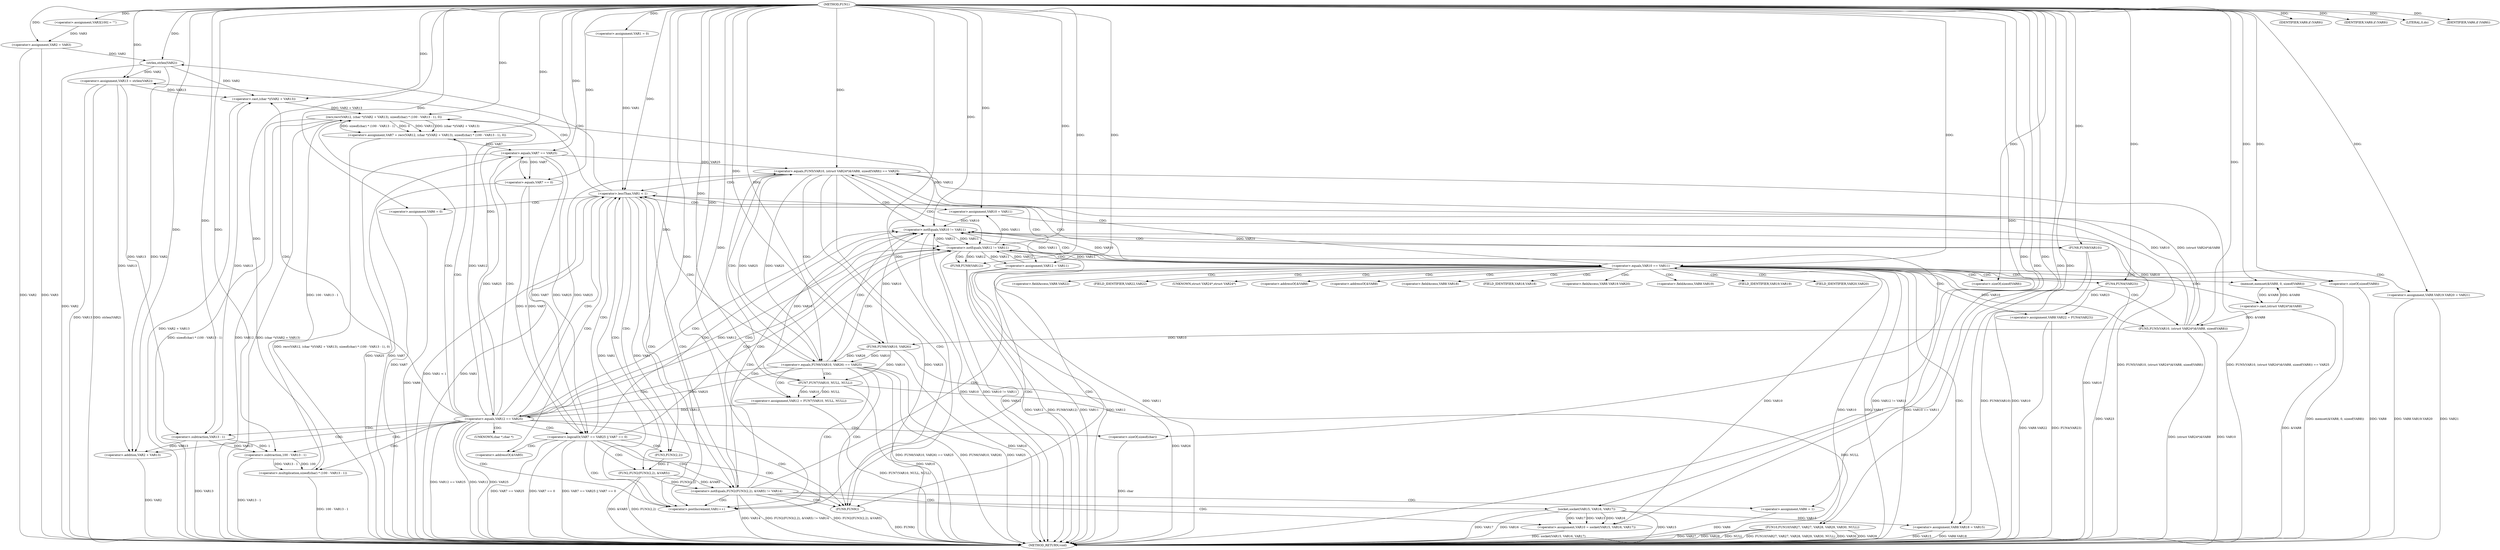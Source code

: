 digraph FUN1 {  
"1000100" [label = "(METHOD,FUN1)" ]
"1000288" [label = "(METHOD_RETURN,void)" ]
"1000105" [label = "(<operator>.assignment,VAR3[100] = \"\")" ]
"1000108" [label = "(<operator>.assignment,VAR2 = VAR3)" ]
"1000112" [label = "(<operator>.assignment,VAR1 = 0)" ]
"1000115" [label = "(<operator>.lessThan,VAR1 < 1)" ]
"1000118" [label = "(<operator>.postIncrement,VAR1++)" ]
"1000124" [label = "(<operator>.assignment,VAR6 = 0)" ]
"1000131" [label = "(<operator>.assignment,VAR10 = VAR11)" ]
"1000135" [label = "(<operator>.assignment,VAR12 = VAR11)" ]
"1000139" [label = "(<operator>.assignment,VAR13 = strlen(VAR2))" ]
"1000141" [label = "(strlen,strlen(VAR2))" ]
"1000146" [label = "(<operator>.notEquals,FUN2(FUN3(2,2), &VAR5) != VAR14)" ]
"1000147" [label = "(FUN2,FUN2(FUN3(2,2), &VAR5))" ]
"1000148" [label = "(FUN3,FUN3(2,2))" ]
"1000156" [label = "(<operator>.assignment,VAR6 = 1)" ]
"1000159" [label = "(<operator>.assignment,VAR10 = socket(VAR15, VAR16, VAR17))" ]
"1000161" [label = "(socket,socket(VAR15, VAR16, VAR17))" ]
"1000166" [label = "(<operator>.equals,VAR10 == VAR11)" ]
"1000171" [label = "(memset,memset(&VAR8, 0, sizeof(VAR8)))" ]
"1000175" [label = "(<operator>.sizeOf,sizeof(VAR8))" ]
"1000177" [label = "(<operator>.assignment,VAR8.VAR18 = VAR15)" ]
"1000182" [label = "(<operator>.assignment,VAR8.VAR19.VAR20 = VAR21)" ]
"1000189" [label = "(<operator>.assignment,VAR8.VAR22 = FUN4(VAR23))" ]
"1000193" [label = "(FUN4,FUN4(VAR23))" ]
"1000196" [label = "(<operator>.equals,FUN5(VAR10, (struct VAR24*)&VAR8, sizeof(VAR8)) == VAR25)" ]
"1000197" [label = "(FUN5,FUN5(VAR10, (struct VAR24*)&VAR8, sizeof(VAR8)))" ]
"1000199" [label = "(<operator>.cast,(struct VAR24*)&VAR8)" ]
"1000203" [label = "(<operator>.sizeOf,sizeof(VAR8))" ]
"1000209" [label = "(<operator>.equals,FUN6(VAR10, VAR26) == VAR25)" ]
"1000210" [label = "(FUN6,FUN6(VAR10, VAR26))" ]
"1000216" [label = "(<operator>.assignment,VAR12 = FUN7(VAR10, NULL, NULL))" ]
"1000218" [label = "(FUN7,FUN7(VAR10, NULL, NULL))" ]
"1000223" [label = "(<operator>.equals,VAR12 == VAR25)" ]
"1000228" [label = "(<operator>.assignment,VAR7 = recv(VAR12, (char *)(VAR2 + VAR13), sizeof(char) * (100 - VAR13 - 1), 0))" ]
"1000230" [label = "(recv,recv(VAR12, (char *)(VAR2 + VAR13), sizeof(char) * (100 - VAR13 - 1), 0))" ]
"1000232" [label = "(<operator>.cast,(char *)(VAR2 + VAR13))" ]
"1000234" [label = "(<operator>.addition,VAR2 + VAR13)" ]
"1000237" [label = "(<operator>.multiplication,sizeof(char) * (100 - VAR13 - 1))" ]
"1000238" [label = "(<operator>.sizeOf,sizeof(char))" ]
"1000240" [label = "(<operator>.subtraction,100 - VAR13 - 1)" ]
"1000242" [label = "(<operator>.subtraction,VAR13 - 1)" ]
"1000247" [label = "(<operator>.logicalOr,VAR7 == VAR25 || VAR7 == 0)" ]
"1000248" [label = "(<operator>.equals,VAR7 == VAR25)" ]
"1000251" [label = "(<operator>.equals,VAR7 == 0)" ]
"1000257" [label = "(IDENTIFIER,VAR9,if (VAR9))" ]
"1000260" [label = "(IDENTIFIER,VAR9,if (VAR9))" ]
"1000262" [label = "(LITERAL,0,do)" ]
"1000264" [label = "(<operator>.notEquals,VAR10 != VAR11)" ]
"1000268" [label = "(FUN8,FUN8(VAR10))" ]
"1000271" [label = "(<operator>.notEquals,VAR12 != VAR11)" ]
"1000275" [label = "(FUN8,FUN8(VAR12))" ]
"1000278" [label = "(IDENTIFIER,VAR6,if (VAR6))" ]
"1000280" [label = "(FUN9,FUN9())" ]
"1000281" [label = "(FUN10,FUN10(VAR27, VAR27, VAR28, VAR29, VAR30, NULL))" ]
"1000151" [label = "(<operator>.addressOf,&VAR5)" ]
"1000172" [label = "(<operator>.addressOf,&VAR8)" ]
"1000178" [label = "(<operator>.fieldAccess,VAR8.VAR18)" ]
"1000180" [label = "(FIELD_IDENTIFIER,VAR18,VAR18)" ]
"1000183" [label = "(<operator>.fieldAccess,VAR8.VAR19.VAR20)" ]
"1000184" [label = "(<operator>.fieldAccess,VAR8.VAR19)" ]
"1000186" [label = "(FIELD_IDENTIFIER,VAR19,VAR19)" ]
"1000187" [label = "(FIELD_IDENTIFIER,VAR20,VAR20)" ]
"1000190" [label = "(<operator>.fieldAccess,VAR8.VAR22)" ]
"1000192" [label = "(FIELD_IDENTIFIER,VAR22,VAR22)" ]
"1000200" [label = "(UNKNOWN,struct VAR24*,struct VAR24*)" ]
"1000201" [label = "(<operator>.addressOf,&VAR8)" ]
"1000233" [label = "(UNKNOWN,char *,char *)" ]
  "1000177" -> "1000288"  [ label = "DDG: VAR15"] 
  "1000147" -> "1000288"  [ label = "DDG: FUN3(2,2)"] 
  "1000146" -> "1000288"  [ label = "DDG: VAR14"] 
  "1000210" -> "1000288"  [ label = "DDG: VAR26"] 
  "1000196" -> "1000288"  [ label = "DDG: VAR25"] 
  "1000247" -> "1000288"  [ label = "DDG: VAR7 == VAR25"] 
  "1000182" -> "1000288"  [ label = "DDG: VAR21"] 
  "1000177" -> "1000288"  [ label = "DDG: VAR8.VAR18"] 
  "1000166" -> "1000288"  [ label = "DDG: VAR11"] 
  "1000281" -> "1000288"  [ label = "DDG: VAR30"] 
  "1000161" -> "1000288"  [ label = "DDG: VAR17"] 
  "1000141" -> "1000288"  [ label = "DDG: VAR2"] 
  "1000223" -> "1000288"  [ label = "DDG: VAR25"] 
  "1000247" -> "1000288"  [ label = "DDG: VAR7 == 0"] 
  "1000124" -> "1000288"  [ label = "DDG: VAR6"] 
  "1000193" -> "1000288"  [ label = "DDG: VAR23"] 
  "1000199" -> "1000288"  [ label = "DDG: &VAR8"] 
  "1000223" -> "1000288"  [ label = "DDG: VAR12 == VAR25"] 
  "1000230" -> "1000288"  [ label = "DDG: sizeof(char) * (100 - VAR13 - 1)"] 
  "1000209" -> "1000288"  [ label = "DDG: FUN6(VAR10, VAR26) == VAR25"] 
  "1000281" -> "1000288"  [ label = "DDG: VAR29"] 
  "1000281" -> "1000288"  [ label = "DDG: VAR27"] 
  "1000281" -> "1000288"  [ label = "DDG: VAR28"] 
  "1000209" -> "1000288"  [ label = "DDG: FUN6(VAR10, VAR26)"] 
  "1000147" -> "1000288"  [ label = "DDG: &VAR5"] 
  "1000238" -> "1000288"  [ label = "DDG: char"] 
  "1000275" -> "1000288"  [ label = "DDG: FUN8(VAR12)"] 
  "1000234" -> "1000288"  [ label = "DDG: VAR2"] 
  "1000280" -> "1000288"  [ label = "DDG: FUN9()"] 
  "1000189" -> "1000288"  [ label = "DDG: VAR8.VAR22"] 
  "1000156" -> "1000288"  [ label = "DDG: VAR6"] 
  "1000281" -> "1000288"  [ label = "DDG: NULL"] 
  "1000218" -> "1000288"  [ label = "DDG: VAR10"] 
  "1000237" -> "1000288"  [ label = "DDG: 100 - VAR13 - 1"] 
  "1000131" -> "1000288"  [ label = "DDG: VAR10"] 
  "1000139" -> "1000288"  [ label = "DDG: strlen(VAR2)"] 
  "1000139" -> "1000288"  [ label = "DDG: VAR13"] 
  "1000264" -> "1000288"  [ label = "DDG: VAR10"] 
  "1000268" -> "1000288"  [ label = "DDG: VAR10"] 
  "1000166" -> "1000288"  [ label = "DDG: VAR10 == VAR11"] 
  "1000268" -> "1000288"  [ label = "DDG: FUN8(VAR10)"] 
  "1000251" -> "1000288"  [ label = "DDG: VAR7"] 
  "1000166" -> "1000288"  [ label = "DDG: VAR10"] 
  "1000115" -> "1000288"  [ label = "DDG: VAR1 < 1"] 
  "1000264" -> "1000288"  [ label = "DDG: VAR10 != VAR11"] 
  "1000216" -> "1000288"  [ label = "DDG: FUN7(VAR10, NULL, NULL)"] 
  "1000230" -> "1000288"  [ label = "DDG: VAR12"] 
  "1000275" -> "1000288"  [ label = "DDG: VAR12"] 
  "1000196" -> "1000288"  [ label = "DDG: FUN5(VAR10, (struct VAR24*)&VAR8, sizeof(VAR8))"] 
  "1000197" -> "1000288"  [ label = "DDG: (struct VAR24*)&VAR8"] 
  "1000271" -> "1000288"  [ label = "DDG: VAR11"] 
  "1000230" -> "1000288"  [ label = "DDG: (char *)(VAR2 + VAR13)"] 
  "1000209" -> "1000288"  [ label = "DDG: VAR25"] 
  "1000189" -> "1000288"  [ label = "DDG: FUN4(VAR23)"] 
  "1000210" -> "1000288"  [ label = "DDG: VAR10"] 
  "1000281" -> "1000288"  [ label = "DDG: FUN10(VAR27, VAR27, VAR28, VAR29, VAR30, NULL)"] 
  "1000108" -> "1000288"  [ label = "DDG: VAR3"] 
  "1000232" -> "1000288"  [ label = "DDG: VAR2 + VAR13"] 
  "1000228" -> "1000288"  [ label = "DDG: recv(VAR12, (char *)(VAR2 + VAR13), sizeof(char) * (100 - VAR13 - 1), 0)"] 
  "1000135" -> "1000288"  [ label = "DDG: VAR12"] 
  "1000240" -> "1000288"  [ label = "DDG: VAR13 - 1"] 
  "1000171" -> "1000288"  [ label = "DDG: memset(&VAR8, 0, sizeof(VAR8))"] 
  "1000248" -> "1000288"  [ label = "DDG: VAR25"] 
  "1000271" -> "1000288"  [ label = "DDG: VAR12"] 
  "1000161" -> "1000288"  [ label = "DDG: VAR16"] 
  "1000196" -> "1000288"  [ label = "DDG: FUN5(VAR10, (struct VAR24*)&VAR8, sizeof(VAR8)) == VAR25"] 
  "1000161" -> "1000288"  [ label = "DDG: VAR15"] 
  "1000146" -> "1000288"  [ label = "DDG: FUN2(FUN3(2,2), &VAR5) != VAR14"] 
  "1000146" -> "1000288"  [ label = "DDG: FUN2(FUN3(2,2), &VAR5)"] 
  "1000159" -> "1000288"  [ label = "DDG: socket(VAR15, VAR16, VAR17)"] 
  "1000271" -> "1000288"  [ label = "DDG: VAR12 != VAR11"] 
  "1000115" -> "1000288"  [ label = "DDG: VAR1"] 
  "1000182" -> "1000288"  [ label = "DDG: VAR8.VAR19.VAR20"] 
  "1000135" -> "1000288"  [ label = "DDG: VAR11"] 
  "1000242" -> "1000288"  [ label = "DDG: VAR13"] 
  "1000108" -> "1000288"  [ label = "DDG: VAR2"] 
  "1000247" -> "1000288"  [ label = "DDG: VAR7 == VAR25 || VAR7 == 0"] 
  "1000248" -> "1000288"  [ label = "DDG: VAR7"] 
  "1000223" -> "1000288"  [ label = "DDG: VAR12"] 
  "1000203" -> "1000288"  [ label = "DDG: VAR8"] 
  "1000197" -> "1000288"  [ label = "DDG: VAR10"] 
  "1000100" -> "1000105"  [ label = "DDG: "] 
  "1000105" -> "1000108"  [ label = "DDG: VAR3"] 
  "1000100" -> "1000108"  [ label = "DDG: "] 
  "1000100" -> "1000112"  [ label = "DDG: "] 
  "1000112" -> "1000115"  [ label = "DDG: VAR1"] 
  "1000118" -> "1000115"  [ label = "DDG: VAR1"] 
  "1000100" -> "1000115"  [ label = "DDG: "] 
  "1000115" -> "1000118"  [ label = "DDG: VAR1"] 
  "1000100" -> "1000118"  [ label = "DDG: "] 
  "1000100" -> "1000124"  [ label = "DDG: "] 
  "1000271" -> "1000131"  [ label = "DDG: VAR11"] 
  "1000100" -> "1000131"  [ label = "DDG: "] 
  "1000100" -> "1000135"  [ label = "DDG: "] 
  "1000271" -> "1000135"  [ label = "DDG: VAR11"] 
  "1000141" -> "1000139"  [ label = "DDG: VAR2"] 
  "1000100" -> "1000139"  [ label = "DDG: "] 
  "1000108" -> "1000141"  [ label = "DDG: VAR2"] 
  "1000100" -> "1000141"  [ label = "DDG: "] 
  "1000147" -> "1000146"  [ label = "DDG: FUN3(2,2)"] 
  "1000147" -> "1000146"  [ label = "DDG: &VAR5"] 
  "1000148" -> "1000147"  [ label = "DDG: 2"] 
  "1000100" -> "1000148"  [ label = "DDG: "] 
  "1000100" -> "1000146"  [ label = "DDG: "] 
  "1000100" -> "1000156"  [ label = "DDG: "] 
  "1000161" -> "1000159"  [ label = "DDG: VAR15"] 
  "1000161" -> "1000159"  [ label = "DDG: VAR16"] 
  "1000161" -> "1000159"  [ label = "DDG: VAR17"] 
  "1000100" -> "1000159"  [ label = "DDG: "] 
  "1000100" -> "1000161"  [ label = "DDG: "] 
  "1000159" -> "1000166"  [ label = "DDG: VAR10"] 
  "1000100" -> "1000166"  [ label = "DDG: "] 
  "1000271" -> "1000166"  [ label = "DDG: VAR11"] 
  "1000199" -> "1000171"  [ label = "DDG: &VAR8"] 
  "1000100" -> "1000171"  [ label = "DDG: "] 
  "1000100" -> "1000175"  [ label = "DDG: "] 
  "1000161" -> "1000177"  [ label = "DDG: VAR15"] 
  "1000100" -> "1000177"  [ label = "DDG: "] 
  "1000100" -> "1000182"  [ label = "DDG: "] 
  "1000193" -> "1000189"  [ label = "DDG: VAR23"] 
  "1000100" -> "1000193"  [ label = "DDG: "] 
  "1000197" -> "1000196"  [ label = "DDG: VAR10"] 
  "1000197" -> "1000196"  [ label = "DDG: (struct VAR24*)&VAR8"] 
  "1000166" -> "1000197"  [ label = "DDG: VAR10"] 
  "1000100" -> "1000197"  [ label = "DDG: "] 
  "1000199" -> "1000197"  [ label = "DDG: &VAR8"] 
  "1000171" -> "1000199"  [ label = "DDG: &VAR8"] 
  "1000100" -> "1000203"  [ label = "DDG: "] 
  "1000223" -> "1000196"  [ label = "DDG: VAR25"] 
  "1000209" -> "1000196"  [ label = "DDG: VAR25"] 
  "1000248" -> "1000196"  [ label = "DDG: VAR25"] 
  "1000100" -> "1000196"  [ label = "DDG: "] 
  "1000210" -> "1000209"  [ label = "DDG: VAR10"] 
  "1000210" -> "1000209"  [ label = "DDG: VAR26"] 
  "1000197" -> "1000210"  [ label = "DDG: VAR10"] 
  "1000100" -> "1000210"  [ label = "DDG: "] 
  "1000196" -> "1000209"  [ label = "DDG: VAR25"] 
  "1000100" -> "1000209"  [ label = "DDG: "] 
  "1000218" -> "1000216"  [ label = "DDG: VAR10"] 
  "1000218" -> "1000216"  [ label = "DDG: NULL"] 
  "1000100" -> "1000216"  [ label = "DDG: "] 
  "1000210" -> "1000218"  [ label = "DDG: VAR10"] 
  "1000100" -> "1000218"  [ label = "DDG: "] 
  "1000216" -> "1000223"  [ label = "DDG: VAR12"] 
  "1000100" -> "1000223"  [ label = "DDG: "] 
  "1000209" -> "1000223"  [ label = "DDG: VAR25"] 
  "1000230" -> "1000228"  [ label = "DDG: VAR12"] 
  "1000230" -> "1000228"  [ label = "DDG: (char *)(VAR2 + VAR13)"] 
  "1000230" -> "1000228"  [ label = "DDG: sizeof(char) * (100 - VAR13 - 1)"] 
  "1000230" -> "1000228"  [ label = "DDG: 0"] 
  "1000100" -> "1000228"  [ label = "DDG: "] 
  "1000223" -> "1000230"  [ label = "DDG: VAR12"] 
  "1000100" -> "1000230"  [ label = "DDG: "] 
  "1000232" -> "1000230"  [ label = "DDG: VAR2 + VAR13"] 
  "1000141" -> "1000232"  [ label = "DDG: VAR2"] 
  "1000100" -> "1000232"  [ label = "DDG: "] 
  "1000139" -> "1000232"  [ label = "DDG: VAR13"] 
  "1000242" -> "1000232"  [ label = "DDG: VAR13"] 
  "1000141" -> "1000234"  [ label = "DDG: VAR2"] 
  "1000100" -> "1000234"  [ label = "DDG: "] 
  "1000139" -> "1000234"  [ label = "DDG: VAR13"] 
  "1000242" -> "1000234"  [ label = "DDG: VAR13"] 
  "1000237" -> "1000230"  [ label = "DDG: 100 - VAR13 - 1"] 
  "1000100" -> "1000237"  [ label = "DDG: "] 
  "1000100" -> "1000238"  [ label = "DDG: "] 
  "1000240" -> "1000237"  [ label = "DDG: 100"] 
  "1000240" -> "1000237"  [ label = "DDG: VAR13 - 1"] 
  "1000100" -> "1000240"  [ label = "DDG: "] 
  "1000242" -> "1000240"  [ label = "DDG: VAR13"] 
  "1000242" -> "1000240"  [ label = "DDG: 1"] 
  "1000100" -> "1000242"  [ label = "DDG: "] 
  "1000139" -> "1000242"  [ label = "DDG: VAR13"] 
  "1000248" -> "1000247"  [ label = "DDG: VAR7"] 
  "1000248" -> "1000247"  [ label = "DDG: VAR25"] 
  "1000228" -> "1000248"  [ label = "DDG: VAR7"] 
  "1000100" -> "1000248"  [ label = "DDG: "] 
  "1000223" -> "1000248"  [ label = "DDG: VAR25"] 
  "1000251" -> "1000247"  [ label = "DDG: VAR7"] 
  "1000251" -> "1000247"  [ label = "DDG: 0"] 
  "1000248" -> "1000251"  [ label = "DDG: VAR7"] 
  "1000100" -> "1000251"  [ label = "DDG: "] 
  "1000100" -> "1000257"  [ label = "DDG: "] 
  "1000100" -> "1000260"  [ label = "DDG: "] 
  "1000100" -> "1000262"  [ label = "DDG: "] 
  "1000218" -> "1000264"  [ label = "DDG: VAR10"] 
  "1000131" -> "1000264"  [ label = "DDG: VAR10"] 
  "1000166" -> "1000264"  [ label = "DDG: VAR10"] 
  "1000210" -> "1000264"  [ label = "DDG: VAR10"] 
  "1000197" -> "1000264"  [ label = "DDG: VAR10"] 
  "1000100" -> "1000264"  [ label = "DDG: "] 
  "1000166" -> "1000264"  [ label = "DDG: VAR11"] 
  "1000271" -> "1000264"  [ label = "DDG: VAR11"] 
  "1000264" -> "1000268"  [ label = "DDG: VAR10"] 
  "1000100" -> "1000268"  [ label = "DDG: "] 
  "1000230" -> "1000271"  [ label = "DDG: VAR12"] 
  "1000135" -> "1000271"  [ label = "DDG: VAR12"] 
  "1000223" -> "1000271"  [ label = "DDG: VAR12"] 
  "1000100" -> "1000271"  [ label = "DDG: "] 
  "1000264" -> "1000271"  [ label = "DDG: VAR11"] 
  "1000271" -> "1000275"  [ label = "DDG: VAR12"] 
  "1000100" -> "1000275"  [ label = "DDG: "] 
  "1000100" -> "1000278"  [ label = "DDG: "] 
  "1000100" -> "1000280"  [ label = "DDG: "] 
  "1000100" -> "1000281"  [ label = "DDG: "] 
  "1000218" -> "1000281"  [ label = "DDG: NULL"] 
  "1000115" -> "1000141"  [ label = "CDG: "] 
  "1000115" -> "1000139"  [ label = "CDG: "] 
  "1000115" -> "1000148"  [ label = "CDG: "] 
  "1000115" -> "1000151"  [ label = "CDG: "] 
  "1000115" -> "1000146"  [ label = "CDG: "] 
  "1000115" -> "1000135"  [ label = "CDG: "] 
  "1000115" -> "1000131"  [ label = "CDG: "] 
  "1000115" -> "1000124"  [ label = "CDG: "] 
  "1000115" -> "1000147"  [ label = "CDG: "] 
  "1000146" -> "1000156"  [ label = "CDG: "] 
  "1000146" -> "1000161"  [ label = "CDG: "] 
  "1000146" -> "1000166"  [ label = "CDG: "] 
  "1000146" -> "1000159"  [ label = "CDG: "] 
  "1000146" -> "1000118"  [ label = "CDG: "] 
  "1000146" -> "1000271"  [ label = "CDG: "] 
  "1000146" -> "1000264"  [ label = "CDG: "] 
  "1000146" -> "1000115"  [ label = "CDG: "] 
  "1000146" -> "1000280"  [ label = "CDG: "] 
  "1000166" -> "1000200"  [ label = "CDG: "] 
  "1000166" -> "1000199"  [ label = "CDG: "] 
  "1000166" -> "1000182"  [ label = "CDG: "] 
  "1000166" -> "1000197"  [ label = "CDG: "] 
  "1000166" -> "1000180"  [ label = "CDG: "] 
  "1000166" -> "1000183"  [ label = "CDG: "] 
  "1000166" -> "1000190"  [ label = "CDG: "] 
  "1000166" -> "1000175"  [ label = "CDG: "] 
  "1000166" -> "1000201"  [ label = "CDG: "] 
  "1000166" -> "1000192"  [ label = "CDG: "] 
  "1000166" -> "1000187"  [ label = "CDG: "] 
  "1000166" -> "1000186"  [ label = "CDG: "] 
  "1000166" -> "1000172"  [ label = "CDG: "] 
  "1000166" -> "1000189"  [ label = "CDG: "] 
  "1000166" -> "1000196"  [ label = "CDG: "] 
  "1000166" -> "1000178"  [ label = "CDG: "] 
  "1000166" -> "1000203"  [ label = "CDG: "] 
  "1000166" -> "1000171"  [ label = "CDG: "] 
  "1000166" -> "1000193"  [ label = "CDG: "] 
  "1000166" -> "1000184"  [ label = "CDG: "] 
  "1000166" -> "1000177"  [ label = "CDG: "] 
  "1000166" -> "1000118"  [ label = "CDG: "] 
  "1000166" -> "1000271"  [ label = "CDG: "] 
  "1000166" -> "1000264"  [ label = "CDG: "] 
  "1000166" -> "1000115"  [ label = "CDG: "] 
  "1000166" -> "1000280"  [ label = "CDG: "] 
  "1000196" -> "1000210"  [ label = "CDG: "] 
  "1000196" -> "1000209"  [ label = "CDG: "] 
  "1000196" -> "1000118"  [ label = "CDG: "] 
  "1000196" -> "1000271"  [ label = "CDG: "] 
  "1000196" -> "1000264"  [ label = "CDG: "] 
  "1000196" -> "1000115"  [ label = "CDG: "] 
  "1000196" -> "1000280"  [ label = "CDG: "] 
  "1000209" -> "1000216"  [ label = "CDG: "] 
  "1000209" -> "1000218"  [ label = "CDG: "] 
  "1000209" -> "1000223"  [ label = "CDG: "] 
  "1000209" -> "1000118"  [ label = "CDG: "] 
  "1000209" -> "1000271"  [ label = "CDG: "] 
  "1000209" -> "1000264"  [ label = "CDG: "] 
  "1000209" -> "1000115"  [ label = "CDG: "] 
  "1000209" -> "1000280"  [ label = "CDG: "] 
  "1000223" -> "1000238"  [ label = "CDG: "] 
  "1000223" -> "1000233"  [ label = "CDG: "] 
  "1000223" -> "1000242"  [ label = "CDG: "] 
  "1000223" -> "1000248"  [ label = "CDG: "] 
  "1000223" -> "1000240"  [ label = "CDG: "] 
  "1000223" -> "1000232"  [ label = "CDG: "] 
  "1000223" -> "1000247"  [ label = "CDG: "] 
  "1000223" -> "1000230"  [ label = "CDG: "] 
  "1000223" -> "1000234"  [ label = "CDG: "] 
  "1000223" -> "1000237"  [ label = "CDG: "] 
  "1000223" -> "1000228"  [ label = "CDG: "] 
  "1000223" -> "1000118"  [ label = "CDG: "] 
  "1000223" -> "1000271"  [ label = "CDG: "] 
  "1000223" -> "1000264"  [ label = "CDG: "] 
  "1000223" -> "1000115"  [ label = "CDG: "] 
  "1000223" -> "1000280"  [ label = "CDG: "] 
  "1000247" -> "1000118"  [ label = "CDG: "] 
  "1000247" -> "1000271"  [ label = "CDG: "] 
  "1000247" -> "1000264"  [ label = "CDG: "] 
  "1000247" -> "1000115"  [ label = "CDG: "] 
  "1000247" -> "1000280"  [ label = "CDG: "] 
  "1000247" -> "1000148"  [ label = "CDG: "] 
  "1000247" -> "1000151"  [ label = "CDG: "] 
  "1000247" -> "1000146"  [ label = "CDG: "] 
  "1000247" -> "1000147"  [ label = "CDG: "] 
  "1000248" -> "1000251"  [ label = "CDG: "] 
  "1000264" -> "1000268"  [ label = "CDG: "] 
  "1000271" -> "1000275"  [ label = "CDG: "] 
}
